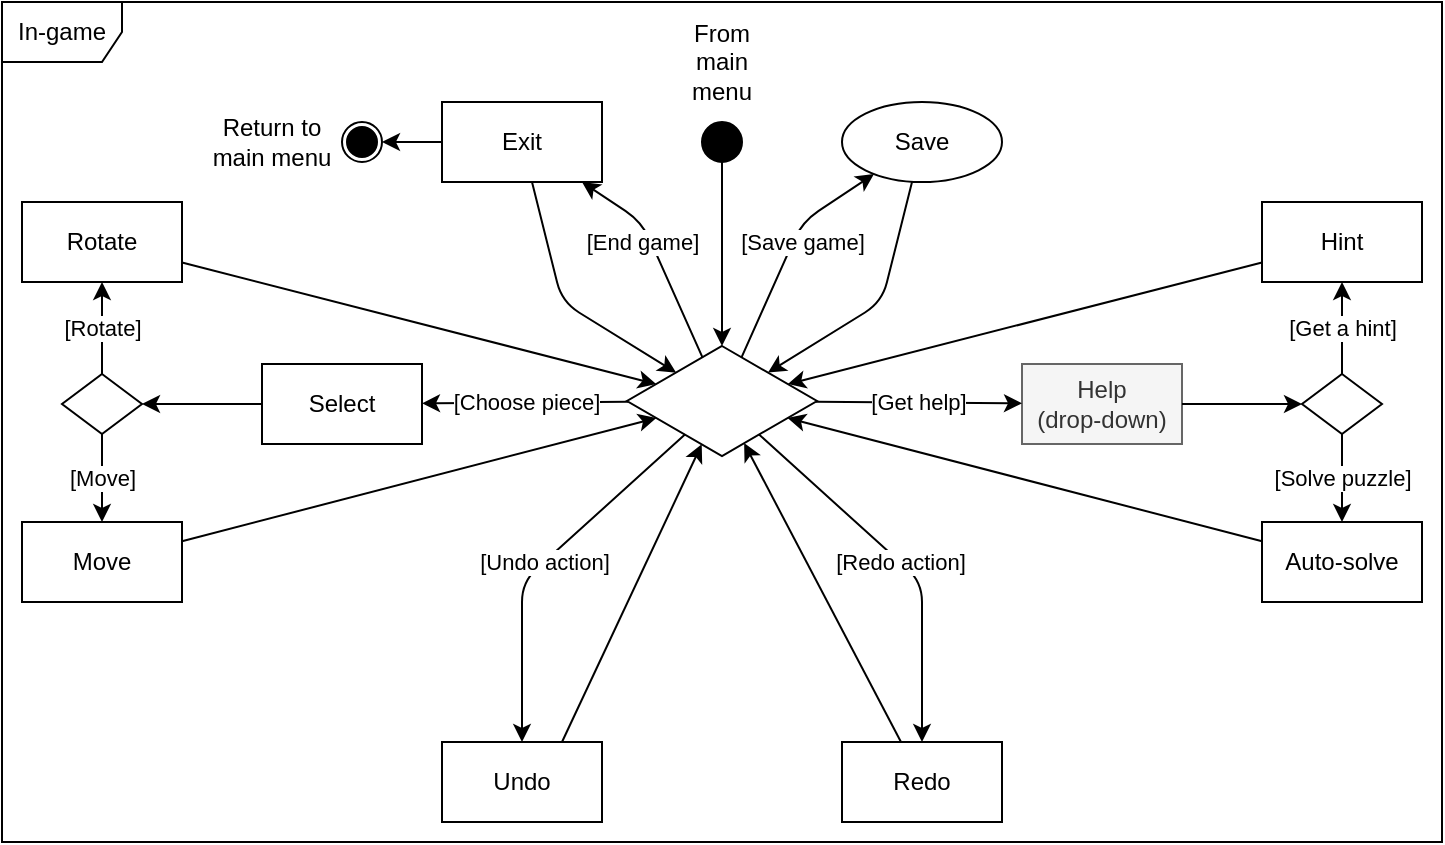 <mxfile version="14.4.3" type="github">
  <diagram id="1-7rYMEe3Bnaz8u623oW" name="Page-1">
    <mxGraphModel dx="1186" dy="649" grid="1" gridSize="10" guides="1" tooltips="1" connect="1" arrows="1" fold="1" page="1" pageScale="1" pageWidth="827" pageHeight="1169" math="0" shadow="0">
      <root>
        <mxCell id="0" />
        <mxCell id="1" parent="0" />
        <mxCell id="gsfmFI1PHsSS8G7zZHxH-1" value="In-game" style="shape=umlFrame;whiteSpace=wrap;html=1;" vertex="1" parent="1">
          <mxGeometry x="60" y="110" width="720" height="420" as="geometry" />
        </mxCell>
        <mxCell id="gsfmFI1PHsSS8G7zZHxH-2" value="" style="ellipse;whiteSpace=wrap;html=1;aspect=fixed;fillColor=#000000;" vertex="1" parent="1">
          <mxGeometry x="410" y="170" width="20" height="20" as="geometry" />
        </mxCell>
        <mxCell id="gsfmFI1PHsSS8G7zZHxH-3" value="From main menu" style="text;html=1;strokeColor=none;fillColor=none;align=center;verticalAlign=middle;whiteSpace=wrap;rounded=0;" vertex="1" parent="1">
          <mxGeometry x="400" y="130" width="40" height="20" as="geometry" />
        </mxCell>
        <mxCell id="gsfmFI1PHsSS8G7zZHxH-7" value="Exit" style="rounded=0;whiteSpace=wrap;html=1;" vertex="1" parent="1">
          <mxGeometry x="280" y="160" width="80" height="40" as="geometry" />
        </mxCell>
        <mxCell id="gsfmFI1PHsSS8G7zZHxH-9" value="[End game]" style="endArrow=classic;html=1;" edge="1" parent="1" source="gsfmFI1PHsSS8G7zZHxH-20" target="gsfmFI1PHsSS8G7zZHxH-7">
          <mxGeometry x="0.18" y="4" width="50" height="50" relative="1" as="geometry">
            <mxPoint x="394" y="410" as="sourcePoint" />
            <mxPoint x="444" y="360" as="targetPoint" />
            <Array as="points">
              <mxPoint x="380" y="220" />
            </Array>
            <mxPoint as="offset" />
          </mxGeometry>
        </mxCell>
        <mxCell id="gsfmFI1PHsSS8G7zZHxH-15" value="" style="group" vertex="1" connectable="0" parent="1">
          <mxGeometry x="230" y="170" width="20" height="20" as="geometry" />
        </mxCell>
        <mxCell id="gsfmFI1PHsSS8G7zZHxH-16" value="" style="ellipse;whiteSpace=wrap;html=1;aspect=fixed;shadow=0;" vertex="1" parent="gsfmFI1PHsSS8G7zZHxH-15">
          <mxGeometry width="20" height="20" as="geometry" />
        </mxCell>
        <mxCell id="gsfmFI1PHsSS8G7zZHxH-17" value="" style="ellipse;whiteSpace=wrap;html=1;aspect=fixed;fillColor=#000000;shadow=0;" vertex="1" parent="gsfmFI1PHsSS8G7zZHxH-15">
          <mxGeometry x="2.5" y="2.5" width="15" height="15" as="geometry" />
        </mxCell>
        <mxCell id="gsfmFI1PHsSS8G7zZHxH-18" value="" style="endArrow=classic;html=1;entryX=1;entryY=0.5;entryDx=0;entryDy=0;" edge="1" parent="1" source="gsfmFI1PHsSS8G7zZHxH-7" target="gsfmFI1PHsSS8G7zZHxH-16">
          <mxGeometry width="50" height="50" relative="1" as="geometry">
            <mxPoint x="334" y="380" as="sourcePoint" />
            <mxPoint x="434" y="320" as="targetPoint" />
          </mxGeometry>
        </mxCell>
        <mxCell id="gsfmFI1PHsSS8G7zZHxH-19" value="Return to main menu" style="text;html=1;strokeColor=none;fillColor=none;align=center;verticalAlign=middle;whiteSpace=wrap;rounded=0;shadow=0;" vertex="1" parent="1">
          <mxGeometry x="160" y="170" width="70" height="20" as="geometry" />
        </mxCell>
        <mxCell id="gsfmFI1PHsSS8G7zZHxH-20" value="" style="rhombus;whiteSpace=wrap;html=1;" vertex="1" parent="1">
          <mxGeometry x="372.5" y="282" width="95" height="55" as="geometry" />
        </mxCell>
        <mxCell id="gsfmFI1PHsSS8G7zZHxH-21" value="" style="endArrow=classic;html=1;" edge="1" parent="1" source="gsfmFI1PHsSS8G7zZHxH-2" target="gsfmFI1PHsSS8G7zZHxH-20">
          <mxGeometry width="50" height="50" relative="1" as="geometry">
            <mxPoint x="444" y="290" as="sourcePoint" />
            <mxPoint x="494" y="240" as="targetPoint" />
          </mxGeometry>
        </mxCell>
        <mxCell id="gsfmFI1PHsSS8G7zZHxH-26" value="Rotate" style="rounded=0;whiteSpace=wrap;html=1;" vertex="1" parent="1">
          <mxGeometry x="70" y="210" width="80" height="40" as="geometry" />
        </mxCell>
        <mxCell id="gsfmFI1PHsSS8G7zZHxH-27" value="Move" style="rounded=0;whiteSpace=wrap;html=1;" vertex="1" parent="1">
          <mxGeometry x="70" y="370" width="80" height="40" as="geometry" />
        </mxCell>
        <mxCell id="gsfmFI1PHsSS8G7zZHxH-38" value="Hint" style="rounded=0;whiteSpace=wrap;html=1;" vertex="1" parent="1">
          <mxGeometry x="690" y="210" width="80" height="40" as="geometry" />
        </mxCell>
        <mxCell id="gsfmFI1PHsSS8G7zZHxH-39" value="Auto-solve" style="rounded=0;whiteSpace=wrap;html=1;" vertex="1" parent="1">
          <mxGeometry x="690" y="370" width="80" height="40" as="geometry" />
        </mxCell>
        <mxCell id="gsfmFI1PHsSS8G7zZHxH-40" value="Undo" style="rounded=0;whiteSpace=wrap;html=1;" vertex="1" parent="1">
          <mxGeometry x="280" y="480" width="80" height="40" as="geometry" />
        </mxCell>
        <mxCell id="gsfmFI1PHsSS8G7zZHxH-41" value="Redo" style="rounded=0;whiteSpace=wrap;html=1;" vertex="1" parent="1">
          <mxGeometry x="480" y="480" width="80" height="40" as="geometry" />
        </mxCell>
        <mxCell id="gsfmFI1PHsSS8G7zZHxH-43" value="Select" style="rounded=0;whiteSpace=wrap;html=1;" vertex="1" parent="1">
          <mxGeometry x="190" y="291" width="80" height="40" as="geometry" />
        </mxCell>
        <mxCell id="gsfmFI1PHsSS8G7zZHxH-44" value="[Choose piece]" style="endArrow=classic;html=1;" edge="1" parent="1" source="gsfmFI1PHsSS8G7zZHxH-20" target="gsfmFI1PHsSS8G7zZHxH-43">
          <mxGeometry width="50" height="50" relative="1" as="geometry">
            <mxPoint x="390" y="260" as="sourcePoint" />
            <mxPoint x="440" y="210" as="targetPoint" />
          </mxGeometry>
        </mxCell>
        <mxCell id="gsfmFI1PHsSS8G7zZHxH-46" value="" style="rhombus;whiteSpace=wrap;html=1;" vertex="1" parent="1">
          <mxGeometry x="90" y="296" width="40" height="30" as="geometry" />
        </mxCell>
        <mxCell id="gsfmFI1PHsSS8G7zZHxH-47" value="[Move]" style="endArrow=classic;html=1;" edge="1" parent="1" source="gsfmFI1PHsSS8G7zZHxH-46" target="gsfmFI1PHsSS8G7zZHxH-27">
          <mxGeometry width="50" height="50" relative="1" as="geometry">
            <mxPoint x="350" y="351" as="sourcePoint" />
            <mxPoint x="400" y="301" as="targetPoint" />
          </mxGeometry>
        </mxCell>
        <mxCell id="gsfmFI1PHsSS8G7zZHxH-48" value="[Rotate]" style="endArrow=classic;html=1;" edge="1" parent="1" source="gsfmFI1PHsSS8G7zZHxH-46" target="gsfmFI1PHsSS8G7zZHxH-26">
          <mxGeometry width="50" height="50" relative="1" as="geometry">
            <mxPoint x="350" y="351" as="sourcePoint" />
            <mxPoint x="400" y="301" as="targetPoint" />
          </mxGeometry>
        </mxCell>
        <mxCell id="gsfmFI1PHsSS8G7zZHxH-49" value="" style="endArrow=classic;html=1;" edge="1" parent="1" source="gsfmFI1PHsSS8G7zZHxH-43" target="gsfmFI1PHsSS8G7zZHxH-46">
          <mxGeometry width="50" height="50" relative="1" as="geometry">
            <mxPoint x="350" y="351" as="sourcePoint" />
            <mxPoint x="400" y="301" as="targetPoint" />
          </mxGeometry>
        </mxCell>
        <mxCell id="gsfmFI1PHsSS8G7zZHxH-54" value="[Save game]" style="endArrow=classic;html=1;" edge="1" parent="1" source="gsfmFI1PHsSS8G7zZHxH-20" target="gsfmFI1PHsSS8G7zZHxH-55">
          <mxGeometry x="0.107" y="-4" width="50" height="50" relative="1" as="geometry">
            <mxPoint x="560" y="250" as="sourcePoint" />
            <mxPoint x="480" y="200" as="targetPoint" />
            <Array as="points">
              <mxPoint x="460" y="220" />
            </Array>
            <mxPoint as="offset" />
          </mxGeometry>
        </mxCell>
        <mxCell id="gsfmFI1PHsSS8G7zZHxH-55" value="Save" style="ellipse;whiteSpace=wrap;html=1;" vertex="1" parent="1">
          <mxGeometry x="480" y="160" width="80" height="40" as="geometry" />
        </mxCell>
        <mxCell id="gsfmFI1PHsSS8G7zZHxH-64" value="Help &lt;br&gt;(drop-down)" style="rounded=0;whiteSpace=wrap;html=1;fillColor=#f5f5f5;strokeColor=#666666;fontColor=#333333;" vertex="1" parent="1">
          <mxGeometry x="570" y="291" width="80" height="40" as="geometry" />
        </mxCell>
        <mxCell id="gsfmFI1PHsSS8G7zZHxH-65" value="[Get help]" style="endArrow=classic;html=1;" edge="1" parent="1" source="gsfmFI1PHsSS8G7zZHxH-20" target="gsfmFI1PHsSS8G7zZHxH-64">
          <mxGeometry width="50" height="50" relative="1" as="geometry">
            <mxPoint x="490" y="330" as="sourcePoint" />
            <mxPoint x="540" y="280" as="targetPoint" />
          </mxGeometry>
        </mxCell>
        <mxCell id="gsfmFI1PHsSS8G7zZHxH-66" value="" style="rhombus;whiteSpace=wrap;html=1;" vertex="1" parent="1">
          <mxGeometry x="710" y="296" width="40" height="30" as="geometry" />
        </mxCell>
        <mxCell id="gsfmFI1PHsSS8G7zZHxH-69" value="" style="endArrow=classic;html=1;" edge="1" parent="1" source="gsfmFI1PHsSS8G7zZHxH-64" target="gsfmFI1PHsSS8G7zZHxH-66">
          <mxGeometry width="50" height="50" relative="1" as="geometry">
            <mxPoint x="490" y="330" as="sourcePoint" />
            <mxPoint x="720" y="210" as="targetPoint" />
          </mxGeometry>
        </mxCell>
        <mxCell id="gsfmFI1PHsSS8G7zZHxH-70" value="[Solve puzzle]" style="endArrow=classic;html=1;" edge="1" parent="1" source="gsfmFI1PHsSS8G7zZHxH-66" target="gsfmFI1PHsSS8G7zZHxH-39">
          <mxGeometry width="50" height="50" relative="1" as="geometry">
            <mxPoint x="490" y="407.5" as="sourcePoint" />
            <mxPoint x="540" y="357.5" as="targetPoint" />
          </mxGeometry>
        </mxCell>
        <mxCell id="gsfmFI1PHsSS8G7zZHxH-71" value="[Get a hint]" style="endArrow=classic;html=1;" edge="1" parent="1" source="gsfmFI1PHsSS8G7zZHxH-66" target="gsfmFI1PHsSS8G7zZHxH-38">
          <mxGeometry width="50" height="50" relative="1" as="geometry">
            <mxPoint x="490" y="407.5" as="sourcePoint" />
            <mxPoint x="540" y="357.5" as="targetPoint" />
          </mxGeometry>
        </mxCell>
        <mxCell id="gsfmFI1PHsSS8G7zZHxH-74" value="[Undo action]" style="endArrow=classic;html=1;" edge="1" parent="1" source="gsfmFI1PHsSS8G7zZHxH-20" target="gsfmFI1PHsSS8G7zZHxH-40">
          <mxGeometry width="50" height="50" relative="1" as="geometry">
            <mxPoint x="400" y="370" as="sourcePoint" />
            <mxPoint x="370" y="400" as="targetPoint" />
            <Array as="points">
              <mxPoint x="320" y="400" />
            </Array>
          </mxGeometry>
        </mxCell>
        <mxCell id="gsfmFI1PHsSS8G7zZHxH-75" value="[Redo action]" style="endArrow=classic;html=1;" edge="1" parent="1" source="gsfmFI1PHsSS8G7zZHxH-20" target="gsfmFI1PHsSS8G7zZHxH-41">
          <mxGeometry width="50" height="50" relative="1" as="geometry">
            <mxPoint x="400" y="370" as="sourcePoint" />
            <mxPoint x="450" y="320" as="targetPoint" />
            <Array as="points">
              <mxPoint x="520" y="400" />
            </Array>
          </mxGeometry>
        </mxCell>
        <mxCell id="gsfmFI1PHsSS8G7zZHxH-76" value="" style="endArrow=classic;html=1;exitX=0.75;exitY=0;exitDx=0;exitDy=0;" edge="1" parent="1" source="gsfmFI1PHsSS8G7zZHxH-40" target="gsfmFI1PHsSS8G7zZHxH-20">
          <mxGeometry width="50" height="50" relative="1" as="geometry">
            <mxPoint x="400" y="370" as="sourcePoint" />
            <mxPoint x="410" y="380" as="targetPoint" />
          </mxGeometry>
        </mxCell>
        <mxCell id="gsfmFI1PHsSS8G7zZHxH-77" value="" style="endArrow=classic;html=1;" edge="1" parent="1" source="gsfmFI1PHsSS8G7zZHxH-41" target="gsfmFI1PHsSS8G7zZHxH-20">
          <mxGeometry width="50" height="50" relative="1" as="geometry">
            <mxPoint x="400" y="370" as="sourcePoint" />
            <mxPoint x="450" y="320" as="targetPoint" />
          </mxGeometry>
        </mxCell>
        <mxCell id="gsfmFI1PHsSS8G7zZHxH-78" value="" style="endArrow=classic;html=1;" edge="1" parent="1" source="gsfmFI1PHsSS8G7zZHxH-39" target="gsfmFI1PHsSS8G7zZHxH-20">
          <mxGeometry width="50" height="50" relative="1" as="geometry">
            <mxPoint x="440" y="400" as="sourcePoint" />
            <mxPoint x="490" y="350" as="targetPoint" />
          </mxGeometry>
        </mxCell>
        <mxCell id="gsfmFI1PHsSS8G7zZHxH-79" value="" style="endArrow=classic;html=1;" edge="1" parent="1" source="gsfmFI1PHsSS8G7zZHxH-38" target="gsfmFI1PHsSS8G7zZHxH-20">
          <mxGeometry width="50" height="50" relative="1" as="geometry">
            <mxPoint x="440" y="370" as="sourcePoint" />
            <mxPoint x="490" y="320" as="targetPoint" />
          </mxGeometry>
        </mxCell>
        <mxCell id="gsfmFI1PHsSS8G7zZHxH-85" value="" style="endArrow=classic;html=1;" edge="1" parent="1" source="gsfmFI1PHsSS8G7zZHxH-27" target="gsfmFI1PHsSS8G7zZHxH-20">
          <mxGeometry width="50" height="50" relative="1" as="geometry">
            <mxPoint x="370" y="330" as="sourcePoint" />
            <mxPoint x="420" y="280" as="targetPoint" />
          </mxGeometry>
        </mxCell>
        <mxCell id="gsfmFI1PHsSS8G7zZHxH-86" value="" style="endArrow=classic;html=1;" edge="1" parent="1" source="gsfmFI1PHsSS8G7zZHxH-26" target="gsfmFI1PHsSS8G7zZHxH-20">
          <mxGeometry width="50" height="50" relative="1" as="geometry">
            <mxPoint x="370" y="330" as="sourcePoint" />
            <mxPoint x="420" y="280" as="targetPoint" />
          </mxGeometry>
        </mxCell>
        <mxCell id="gsfmFI1PHsSS8G7zZHxH-87" value="" style="endArrow=classic;html=1;" edge="1" parent="1" source="gsfmFI1PHsSS8G7zZHxH-55" target="gsfmFI1PHsSS8G7zZHxH-20">
          <mxGeometry width="50" height="50" relative="1" as="geometry">
            <mxPoint x="420" y="300" as="sourcePoint" />
            <mxPoint x="470" y="250" as="targetPoint" />
            <Array as="points">
              <mxPoint x="500" y="260" />
            </Array>
          </mxGeometry>
        </mxCell>
        <mxCell id="gsfmFI1PHsSS8G7zZHxH-88" value="" style="endArrow=classic;html=1;" edge="1" parent="1" source="gsfmFI1PHsSS8G7zZHxH-7" target="gsfmFI1PHsSS8G7zZHxH-20">
          <mxGeometry width="50" height="50" relative="1" as="geometry">
            <mxPoint x="420" y="300" as="sourcePoint" />
            <mxPoint x="470" y="250" as="targetPoint" />
            <Array as="points">
              <mxPoint x="340" y="260" />
            </Array>
          </mxGeometry>
        </mxCell>
      </root>
    </mxGraphModel>
  </diagram>
</mxfile>
